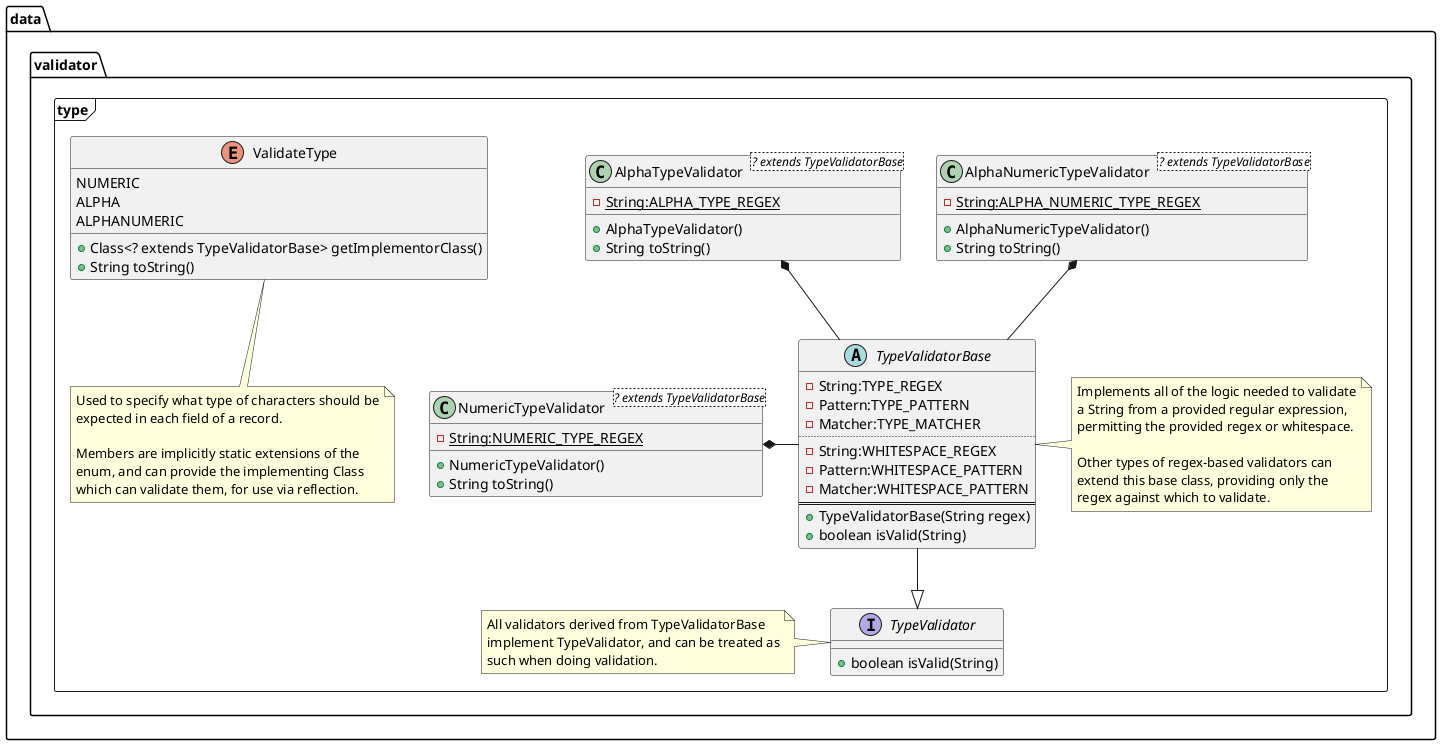 @startuml
package data.validator.type <<Frame>> {

interface TypeValidator {
  +boolean isValid(String)
}

abstract class TypeValidatorBase {
  -String:TYPE_REGEX
  -Pattern:TYPE_PATTERN
  -Matcher:TYPE_MATCHER
  ..
  -String:WHITESPACE_REGEX
  -Pattern:WHITESPACE_PATTERN
  -Matcher:WHITESPACE_PATTERN
  ==
  +TypeValidatorBase(String regex)
  +boolean isValid(String)
}

class NumericTypeValidator<? extends TypeValidatorBase> {
  -{static} String:NUMERIC_TYPE_REGEX
  +NumericTypeValidator()
  +String toString()
}
class AlphaNumericTypeValidator<? extends TypeValidatorBase> {
  -{static} String:ALPHA_NUMERIC_TYPE_REGEX
  +AlphaNumericTypeValidator()
  +String toString()
}
class AlphaTypeValidator<? extends TypeValidatorBase> {
  -{static} String:ALPHA_TYPE_REGEX
  +AlphaTypeValidator()
  +String toString()
}

enum ValidateType {
  NUMERIC
  ALPHA
  ALPHANUMERIC
  +Class<? extends TypeValidatorBase> getImplementorClass()
  +String toString()
}

NumericTypeValidator *-right- TypeValidatorBase
AlphaTypeValidator *-- TypeValidatorBase
AlphaNumericTypeValidator *-- TypeValidatorBase

TypeValidatorBase --|> TypeValidator

note bottom of ValidateType
Used to specify what type of characters should be
expected in each field of a record.

Members are implicitly static extensions of the
enum, and can provide the implementing Class
which can validate them, for use via reflection.
end note

note right of TypeValidatorBase
Implements all of the logic needed to validate
a String from a provided regular expression,
permitting the provided regex or whitespace.

Other types of regex-based validators can
extend this base class, providing only the
regex against which to validate.
end note

note left of TypeValidator
All validators derived from TypeValidatorBase
implement TypeValidator, and can be treated as
such when doing validation.
end note

}
@enduml